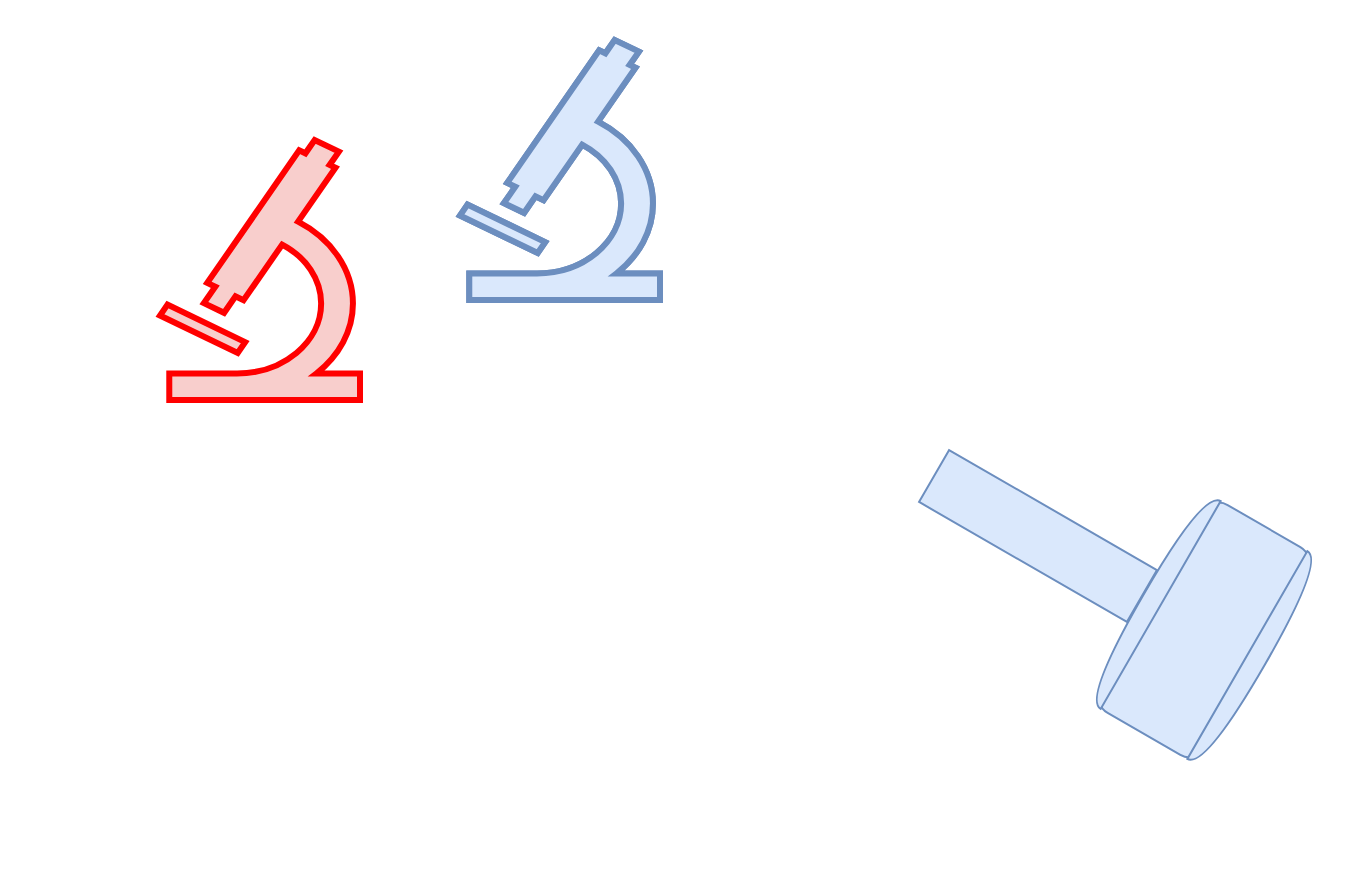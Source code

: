 <mxfile version="21.6.2" type="github">
  <diagram name="Seite-1" id="C-WMor5DHDqegc5S_RPe">
    <mxGraphModel dx="1160" dy="664" grid="1" gridSize="10" guides="1" tooltips="1" connect="1" arrows="1" fold="1" page="1" pageScale="1" pageWidth="1169" pageHeight="827" math="0" shadow="0">
      <root>
        <mxCell id="0" />
        <mxCell id="1" parent="0" />
        <mxCell id="aXfv-g5QXTV-o-2uFjOO-1" value="" style="shape=mxgraph.signs.science.microscope;html=1;pointerEvents=1;fillColor=#f8cecc;strokeColor=#FF0000;verticalLabelPosition=bottom;verticalAlign=top;align=center;strokeWidth=3;" vertex="1" parent="1">
          <mxGeometry x="280" y="170" width="100" height="130" as="geometry" />
        </mxCell>
        <mxCell id="aXfv-g5QXTV-o-2uFjOO-2" value="" style="shape=mxgraph.signs.science.microscope;html=1;pointerEvents=1;fillColor=#dae8fc;strokeColor=#6c8ebf;verticalLabelPosition=bottom;verticalAlign=top;align=center;strokeWidth=3;" vertex="1" parent="1">
          <mxGeometry x="430" y="120" width="100" height="130" as="geometry" />
        </mxCell>
        <mxCell id="aXfv-g5QXTV-o-2uFjOO-3" value="" style="shape=image;html=1;verticalAlign=top;verticalLabelPosition=bottom;labelBackgroundColor=#ffffff;imageAspect=0;aspect=fixed;image=https://cdn1.iconfinder.com/data/icons/iconnice-vector-icon/31/Vector-icons_86-128.png" vertex="1" parent="1">
          <mxGeometry x="200" y="370" width="128" height="128" as="geometry" />
        </mxCell>
        <mxCell id="aXfv-g5QXTV-o-2uFjOO-4" value="" style="shape=image;html=1;verticalAlign=top;verticalLabelPosition=bottom;labelBackgroundColor=#ffffff;imageAspect=0;aspect=fixed;image=https://cdn0.iconfinder.com/data/icons/web-development-and-studio/512/17_Law_Action_auction_court_gavel_hammer_judge_legal-128.png" vertex="1" parent="1">
          <mxGeometry x="416" y="410" width="128" height="128" as="geometry" />
        </mxCell>
        <mxCell id="aXfv-g5QXTV-o-2uFjOO-5" value="" style="shape=image;html=1;verticalAlign=top;verticalLabelPosition=bottom;labelBackgroundColor=#ffffff;imageAspect=0;aspect=fixed;image=https://cdn4.iconfinder.com/data/icons/office-time/512/19-128.png;imageBackground=default;fillStyle=solid;" vertex="1" parent="1">
          <mxGeometry x="750" y="100" width="128" height="128" as="geometry" />
        </mxCell>
        <mxCell id="aXfv-g5QXTV-o-2uFjOO-8" value="" style="shape=mxgraph.signs.science.microscope;html=1;pointerEvents=1;fillColor=#dae8fc;strokeColor=#6c8ebf;verticalLabelPosition=bottom;verticalAlign=top;align=center;strokeWidth=3;" vertex="1" parent="1">
          <mxGeometry x="430" y="120" width="100" height="130" as="geometry" />
        </mxCell>
        <mxCell id="aXfv-g5QXTV-o-2uFjOO-13" value="" style="group;rotation=-60;" vertex="1" connectable="0" parent="1">
          <mxGeometry x="690" y="290" width="120" height="190" as="geometry" />
        </mxCell>
        <mxCell id="aXfv-g5QXTV-o-2uFjOO-6" value="" style="rounded=1;whiteSpace=wrap;html=1;strokeColor=#6c8ebf;fillColor=#dae8fc;rotation=-60;" vertex="1" parent="aXfv-g5QXTV-o-2uFjOO-13">
          <mxGeometry x="52" y="95" width="120" height="60" as="geometry" />
        </mxCell>
        <mxCell id="aXfv-g5QXTV-o-2uFjOO-7" value="" style="shape=or;whiteSpace=wrap;html=1;rotation=-150;strokeColor=#6c8ebf;fillColor=#dae8fc;" vertex="1" parent="aXfv-g5QXTV-o-2uFjOO-13">
          <mxGeometry x="81" y="50" width="10" height="120" as="geometry" />
        </mxCell>
        <mxCell id="aXfv-g5QXTV-o-2uFjOO-9" value="" style="shape=or;whiteSpace=wrap;html=1;rotation=-150;flipV=1;flipH=1;strokeColor=#6c8ebf;fillColor=#dae8fc;" vertex="1" parent="aXfv-g5QXTV-o-2uFjOO-13">
          <mxGeometry x="133" y="80" width="10" height="120" as="geometry" />
        </mxCell>
        <mxCell id="aXfv-g5QXTV-o-2uFjOO-12" value="" style="rounded=0;whiteSpace=wrap;html=1;rotation=30;fillColor=#dae8fc;strokeColor=#6c8ebf;" vertex="1" parent="aXfv-g5QXTV-o-2uFjOO-13">
          <mxGeometry x="-31" y="63" width="120" height="30" as="geometry" />
        </mxCell>
      </root>
    </mxGraphModel>
  </diagram>
</mxfile>
